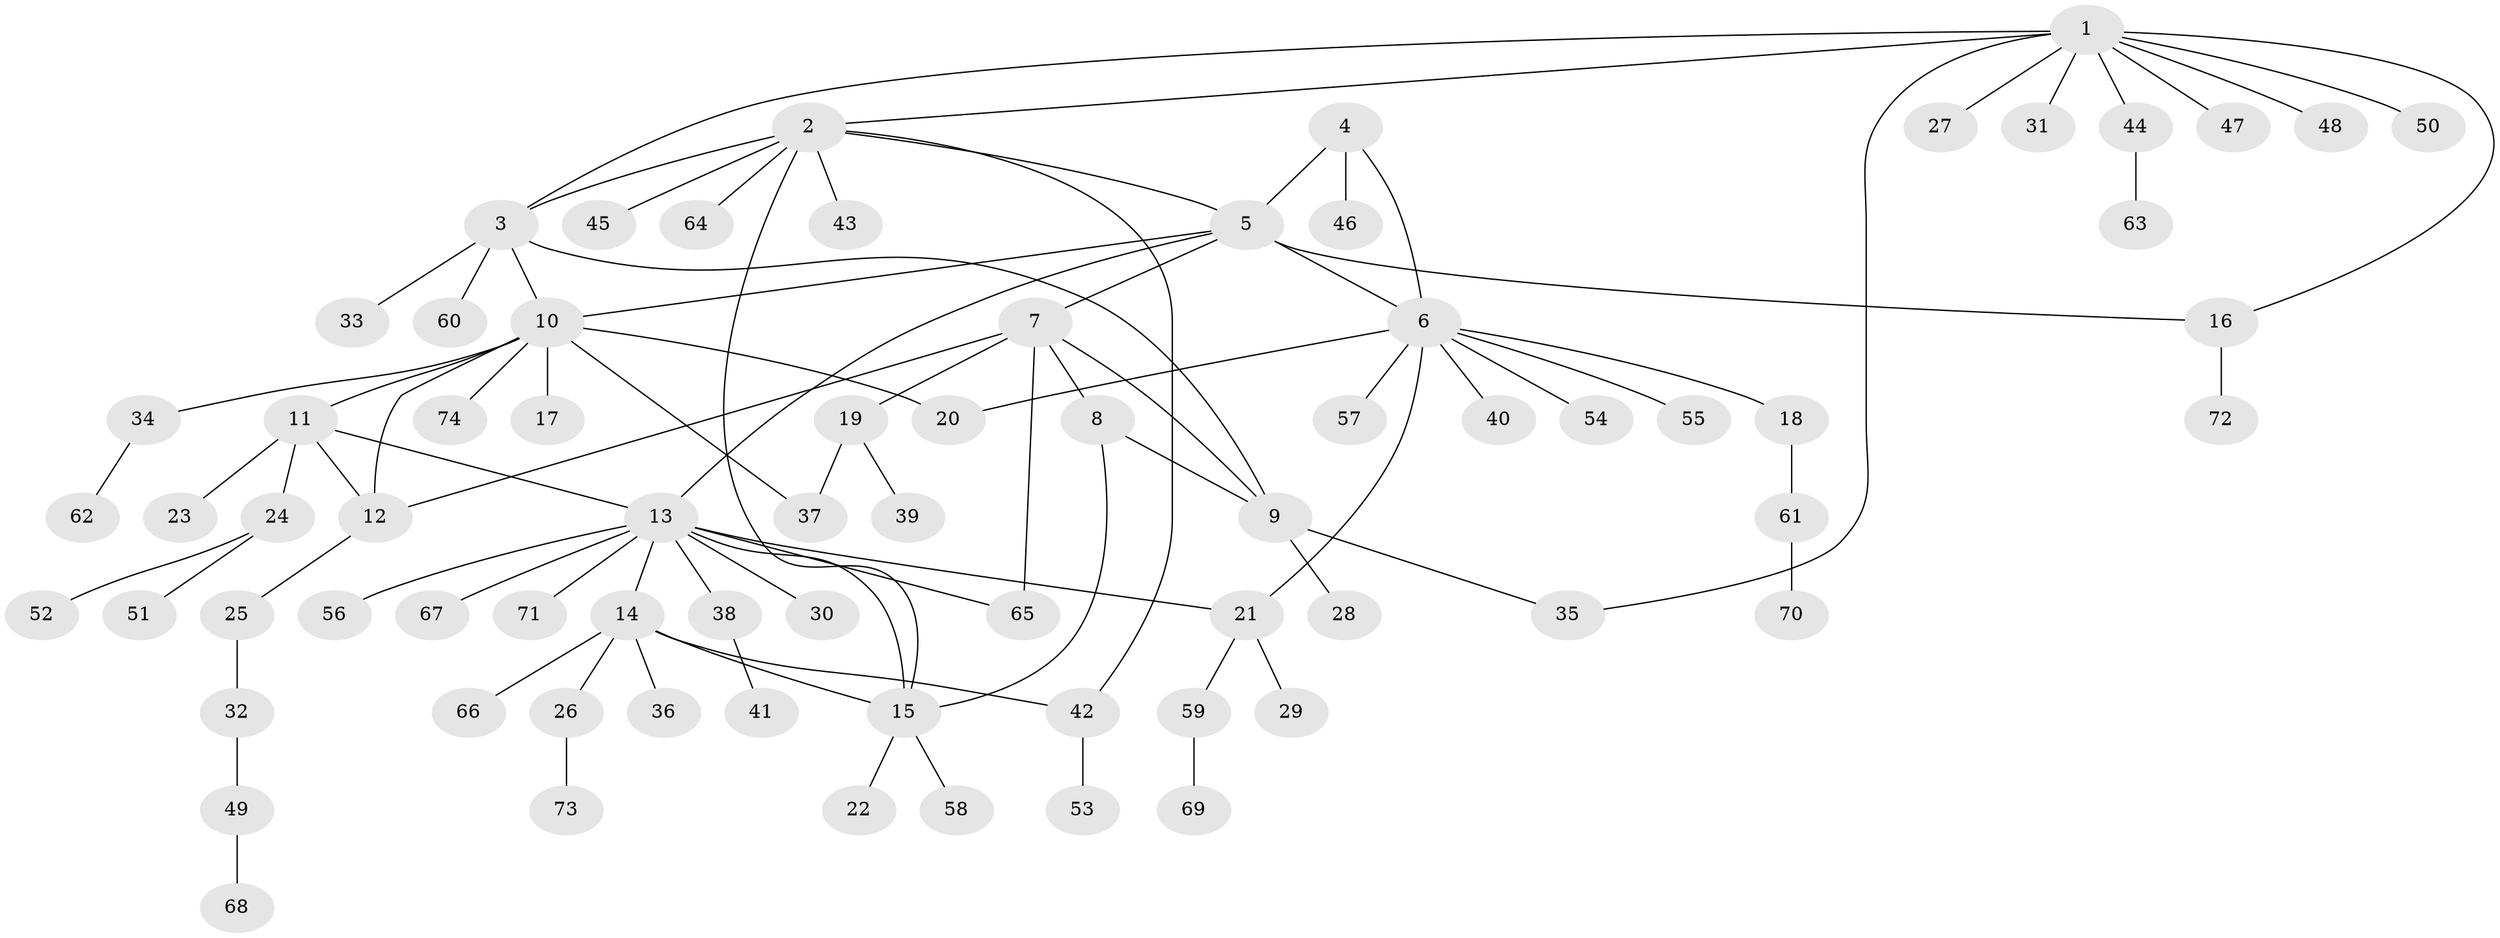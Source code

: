 // coarse degree distribution, {12: 0.022727272727272728, 5: 0.022727272727272728, 4: 0.045454545454545456, 8: 0.022727272727272728, 1: 0.7954545454545454, 7: 0.045454545454545456, 14: 0.022727272727272728, 2: 0.022727272727272728}
// Generated by graph-tools (version 1.1) at 2025/57/03/04/25 21:57:50]
// undirected, 74 vertices, 91 edges
graph export_dot {
graph [start="1"]
  node [color=gray90,style=filled];
  1;
  2;
  3;
  4;
  5;
  6;
  7;
  8;
  9;
  10;
  11;
  12;
  13;
  14;
  15;
  16;
  17;
  18;
  19;
  20;
  21;
  22;
  23;
  24;
  25;
  26;
  27;
  28;
  29;
  30;
  31;
  32;
  33;
  34;
  35;
  36;
  37;
  38;
  39;
  40;
  41;
  42;
  43;
  44;
  45;
  46;
  47;
  48;
  49;
  50;
  51;
  52;
  53;
  54;
  55;
  56;
  57;
  58;
  59;
  60;
  61;
  62;
  63;
  64;
  65;
  66;
  67;
  68;
  69;
  70;
  71;
  72;
  73;
  74;
  1 -- 2;
  1 -- 3;
  1 -- 16;
  1 -- 27;
  1 -- 31;
  1 -- 35;
  1 -- 44;
  1 -- 47;
  1 -- 48;
  1 -- 50;
  2 -- 3;
  2 -- 5;
  2 -- 15;
  2 -- 42;
  2 -- 43;
  2 -- 45;
  2 -- 64;
  3 -- 9;
  3 -- 10;
  3 -- 33;
  3 -- 60;
  4 -- 5;
  4 -- 6;
  4 -- 46;
  5 -- 6;
  5 -- 7;
  5 -- 10;
  5 -- 13;
  5 -- 16;
  6 -- 18;
  6 -- 20;
  6 -- 21;
  6 -- 40;
  6 -- 54;
  6 -- 55;
  6 -- 57;
  7 -- 8;
  7 -- 9;
  7 -- 12;
  7 -- 19;
  7 -- 65;
  8 -- 9;
  8 -- 15;
  9 -- 28;
  9 -- 35;
  10 -- 11;
  10 -- 12;
  10 -- 17;
  10 -- 20;
  10 -- 34;
  10 -- 37;
  10 -- 74;
  11 -- 12;
  11 -- 13;
  11 -- 23;
  11 -- 24;
  12 -- 25;
  13 -- 14;
  13 -- 15;
  13 -- 21;
  13 -- 30;
  13 -- 38;
  13 -- 56;
  13 -- 65;
  13 -- 67;
  13 -- 71;
  14 -- 15;
  14 -- 26;
  14 -- 36;
  14 -- 42;
  14 -- 66;
  15 -- 22;
  15 -- 58;
  16 -- 72;
  18 -- 61;
  19 -- 37;
  19 -- 39;
  21 -- 29;
  21 -- 59;
  24 -- 51;
  24 -- 52;
  25 -- 32;
  26 -- 73;
  32 -- 49;
  34 -- 62;
  38 -- 41;
  42 -- 53;
  44 -- 63;
  49 -- 68;
  59 -- 69;
  61 -- 70;
}
